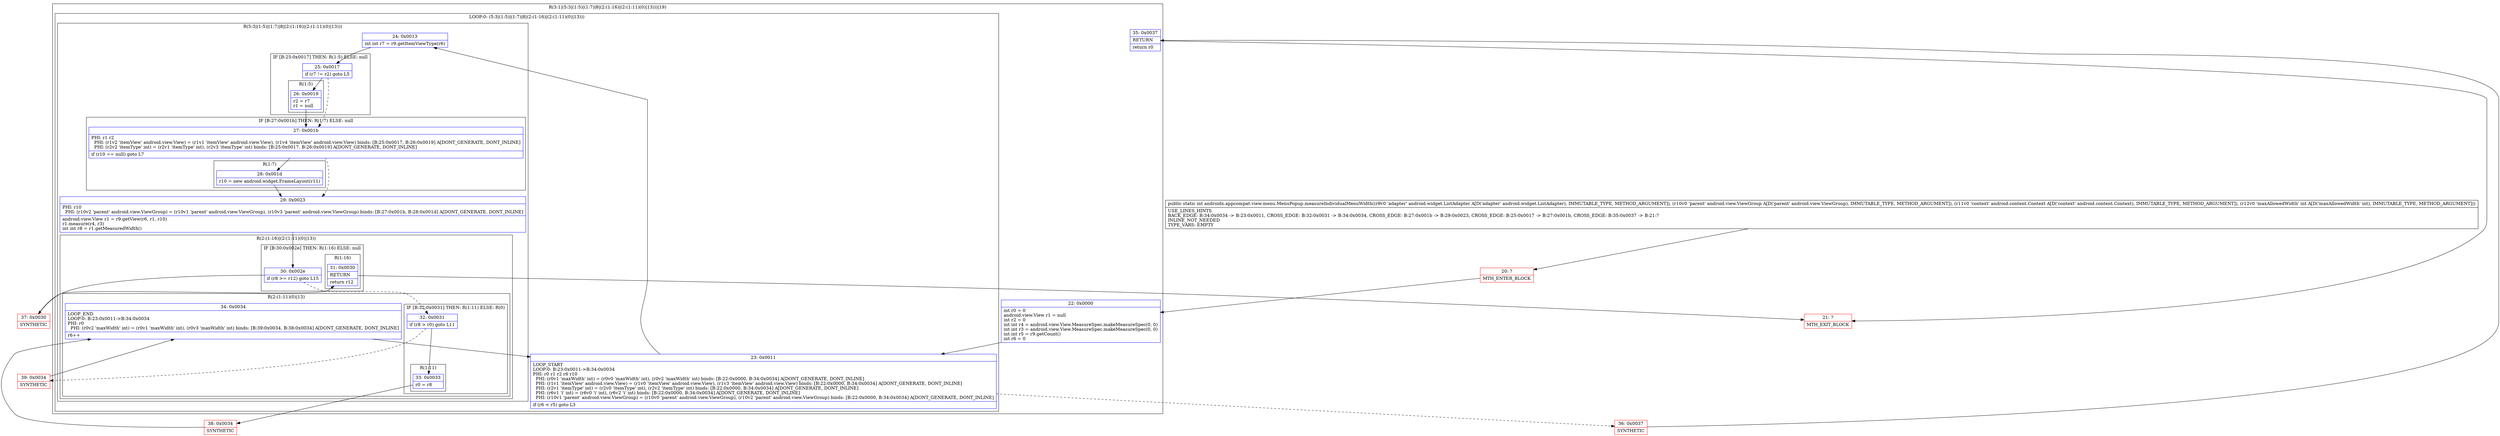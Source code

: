 digraph "CFG forandroidx.appcompat.view.menu.MenuPopup.measureIndividualMenuWidth(Landroid\/widget\/ListAdapter;Landroid\/view\/ViewGroup;Landroid\/content\/Context;I)I" {
subgraph cluster_Region_373662305 {
label = "R(3:1|(5:3|(1:5)|(1:7)|8|(2:(1:16)|(2:(1:11)(0)|13)))|19)";
node [shape=record,color=blue];
Node_22 [shape=record,label="{22\:\ 0x0000|int r0 = 0\landroid.view.View r1 = null\lint r2 = 0\lint int r4 = android.view.View.MeasureSpec.makeMeasureSpec(0, 0)\lint int r3 = android.view.View.MeasureSpec.makeMeasureSpec(0, 0)\lint int r5 = r9.getCount()\lint r6 = 0\l}"];
subgraph cluster_LoopRegion_1220004656 {
label = "LOOP:0: (5:3|(1:5)|(1:7)|8|(2:(1:16)|(2:(1:11)(0)|13)))";
node [shape=record,color=blue];
Node_23 [shape=record,label="{23\:\ 0x0011|LOOP_START\lLOOP:0: B:23:0x0011\-\>B:34:0x0034\lPHI: r0 r1 r2 r6 r10 \l  PHI: (r0v1 'maxWidth' int) = (r0v0 'maxWidth' int), (r0v2 'maxWidth' int) binds: [B:22:0x0000, B:34:0x0034] A[DONT_GENERATE, DONT_INLINE]\l  PHI: (r1v1 'itemView' android.view.View) = (r1v0 'itemView' android.view.View), (r1v3 'itemView' android.view.View) binds: [B:22:0x0000, B:34:0x0034] A[DONT_GENERATE, DONT_INLINE]\l  PHI: (r2v1 'itemType' int) = (r2v0 'itemType' int), (r2v2 'itemType' int) binds: [B:22:0x0000, B:34:0x0034] A[DONT_GENERATE, DONT_INLINE]\l  PHI: (r6v1 'i' int) = (r6v0 'i' int), (r6v2 'i' int) binds: [B:22:0x0000, B:34:0x0034] A[DONT_GENERATE, DONT_INLINE]\l  PHI: (r10v1 'parent' android.view.ViewGroup) = (r10v0 'parent' android.view.ViewGroup), (r10v2 'parent' android.view.ViewGroup) binds: [B:22:0x0000, B:34:0x0034] A[DONT_GENERATE, DONT_INLINE]\l|if (r6 \< r5) goto L3\l}"];
subgraph cluster_Region_1212558830 {
label = "R(5:3|(1:5)|(1:7)|8|(2:(1:16)|(2:(1:11)(0)|13)))";
node [shape=record,color=blue];
Node_24 [shape=record,label="{24\:\ 0x0013|int int r7 = r9.getItemViewType(r6)\l}"];
subgraph cluster_IfRegion_1031846601 {
label = "IF [B:25:0x0017] THEN: R(1:5) ELSE: null";
node [shape=record,color=blue];
Node_25 [shape=record,label="{25\:\ 0x0017|if (r7 != r2) goto L5\l}"];
subgraph cluster_Region_1932253229 {
label = "R(1:5)";
node [shape=record,color=blue];
Node_26 [shape=record,label="{26\:\ 0x0019|r2 = r7\lr1 = null\l}"];
}
}
subgraph cluster_IfRegion_831210326 {
label = "IF [B:27:0x001b] THEN: R(1:7) ELSE: null";
node [shape=record,color=blue];
Node_27 [shape=record,label="{27\:\ 0x001b|PHI: r1 r2 \l  PHI: (r1v2 'itemView' android.view.View) = (r1v1 'itemView' android.view.View), (r1v4 'itemView' android.view.View) binds: [B:25:0x0017, B:26:0x0019] A[DONT_GENERATE, DONT_INLINE]\l  PHI: (r2v2 'itemType' int) = (r2v1 'itemType' int), (r2v3 'itemType' int) binds: [B:25:0x0017, B:26:0x0019] A[DONT_GENERATE, DONT_INLINE]\l|if (r10 == null) goto L7\l}"];
subgraph cluster_Region_1156515110 {
label = "R(1:7)";
node [shape=record,color=blue];
Node_28 [shape=record,label="{28\:\ 0x001d|r10 = new android.widget.FrameLayout(r11)\l}"];
}
}
Node_29 [shape=record,label="{29\:\ 0x0023|PHI: r10 \l  PHI: (r10v2 'parent' android.view.ViewGroup) = (r10v1 'parent' android.view.ViewGroup), (r10v3 'parent' android.view.ViewGroup) binds: [B:27:0x001b, B:28:0x001d] A[DONT_GENERATE, DONT_INLINE]\l|android.view.View r1 = r9.getView(r6, r1, r10)\lr1.measure(r4, r3)\lint int r8 = r1.getMeasuredWidth()\l}"];
subgraph cluster_Region_869245184 {
label = "R(2:(1:16)|(2:(1:11)(0)|13))";
node [shape=record,color=blue];
subgraph cluster_IfRegion_471919156 {
label = "IF [B:30:0x002e] THEN: R(1:16) ELSE: null";
node [shape=record,color=blue];
Node_30 [shape=record,label="{30\:\ 0x002e|if (r8 \>= r12) goto L15\l}"];
subgraph cluster_Region_899626540 {
label = "R(1:16)";
node [shape=record,color=blue];
Node_31 [shape=record,label="{31\:\ 0x0030|RETURN\l|return r12\l}"];
}
}
subgraph cluster_Region_837265045 {
label = "R(2:(1:11)(0)|13)";
node [shape=record,color=blue];
subgraph cluster_IfRegion_2132888685 {
label = "IF [B:32:0x0031] THEN: R(1:11) ELSE: R(0)";
node [shape=record,color=blue];
Node_32 [shape=record,label="{32\:\ 0x0031|if (r8 \> r0) goto L11\l}"];
subgraph cluster_Region_69814664 {
label = "R(1:11)";
node [shape=record,color=blue];
Node_33 [shape=record,label="{33\:\ 0x0033|r0 = r8\l}"];
}
subgraph cluster_Region_1592087098 {
label = "R(0)";
node [shape=record,color=blue];
}
}
Node_34 [shape=record,label="{34\:\ 0x0034|LOOP_END\lLOOP:0: B:23:0x0011\-\>B:34:0x0034\lPHI: r0 \l  PHI: (r0v2 'maxWidth' int) = (r0v1 'maxWidth' int), (r0v3 'maxWidth' int) binds: [B:39:0x0034, B:38:0x0034] A[DONT_GENERATE, DONT_INLINE]\l|r6++\l}"];
}
}
}
}
Node_35 [shape=record,label="{35\:\ 0x0037|RETURN\l|return r0\l}"];
}
Node_20 [shape=record,color=red,label="{20\:\ ?|MTH_ENTER_BLOCK\l}"];
Node_38 [shape=record,color=red,label="{38\:\ 0x0034|SYNTHETIC\l}"];
Node_39 [shape=record,color=red,label="{39\:\ 0x0034|SYNTHETIC\l}"];
Node_37 [shape=record,color=red,label="{37\:\ 0x0030|SYNTHETIC\l}"];
Node_21 [shape=record,color=red,label="{21\:\ ?|MTH_EXIT_BLOCK\l}"];
Node_36 [shape=record,color=red,label="{36\:\ 0x0037|SYNTHETIC\l}"];
MethodNode[shape=record,label="{public static int androidx.appcompat.view.menu.MenuPopup.measureIndividualMenuWidth((r9v0 'adapter' android.widget.ListAdapter A[D('adapter' android.widget.ListAdapter), IMMUTABLE_TYPE, METHOD_ARGUMENT]), (r10v0 'parent' android.view.ViewGroup A[D('parent' android.view.ViewGroup), IMMUTABLE_TYPE, METHOD_ARGUMENT]), (r11v0 'context' android.content.Context A[D('context' android.content.Context), IMMUTABLE_TYPE, METHOD_ARGUMENT]), (r12v0 'maxAllowedWidth' int A[D('maxAllowedWidth' int), IMMUTABLE_TYPE, METHOD_ARGUMENT]))  | USE_LINES_HINTS\lBACK_EDGE: B:34:0x0034 \-\> B:23:0x0011, CROSS_EDGE: B:32:0x0031 \-\> B:34:0x0034, CROSS_EDGE: B:27:0x001b \-\> B:29:0x0023, CROSS_EDGE: B:25:0x0017 \-\> B:27:0x001b, CROSS_EDGE: B:35:0x0037 \-\> B:21:?\lINLINE_NOT_NEEDED\lTYPE_VARS: EMPTY\l}"];
MethodNode -> Node_20;Node_22 -> Node_23;
Node_23 -> Node_24;
Node_23 -> Node_36[style=dashed];
Node_24 -> Node_25;
Node_25 -> Node_26;
Node_25 -> Node_27[style=dashed];
Node_26 -> Node_27;
Node_27 -> Node_28;
Node_27 -> Node_29[style=dashed];
Node_28 -> Node_29;
Node_29 -> Node_30;
Node_30 -> Node_32[style=dashed];
Node_30 -> Node_37;
Node_31 -> Node_21;
Node_32 -> Node_33;
Node_32 -> Node_39[style=dashed];
Node_33 -> Node_38;
Node_34 -> Node_23;
Node_35 -> Node_21;
Node_20 -> Node_22;
Node_38 -> Node_34;
Node_39 -> Node_34;
Node_37 -> Node_31;
Node_36 -> Node_35;
}

